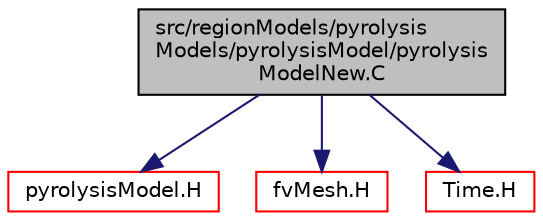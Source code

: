 digraph "src/regionModels/pyrolysisModels/pyrolysisModel/pyrolysisModelNew.C"
{
  bgcolor="transparent";
  edge [fontname="Helvetica",fontsize="10",labelfontname="Helvetica",labelfontsize="10"];
  node [fontname="Helvetica",fontsize="10",shape=record];
  Node0 [label="src/regionModels/pyrolysis\lModels/pyrolysisModel/pyrolysis\lModelNew.C",height=0.2,width=0.4,color="black", fillcolor="grey75", style="filled", fontcolor="black"];
  Node0 -> Node1 [color="midnightblue",fontsize="10",style="solid",fontname="Helvetica"];
  Node1 [label="pyrolysisModel.H",height=0.2,width=0.4,color="red",URL="$a14075.html"];
  Node0 -> Node206 [color="midnightblue",fontsize="10",style="solid",fontname="Helvetica"];
  Node206 [label="fvMesh.H",height=0.2,width=0.4,color="red",URL="$a03719.html"];
  Node0 -> Node352 [color="midnightblue",fontsize="10",style="solid",fontname="Helvetica"];
  Node352 [label="Time.H",height=0.2,width=0.4,color="red",URL="$a10025.html"];
}
